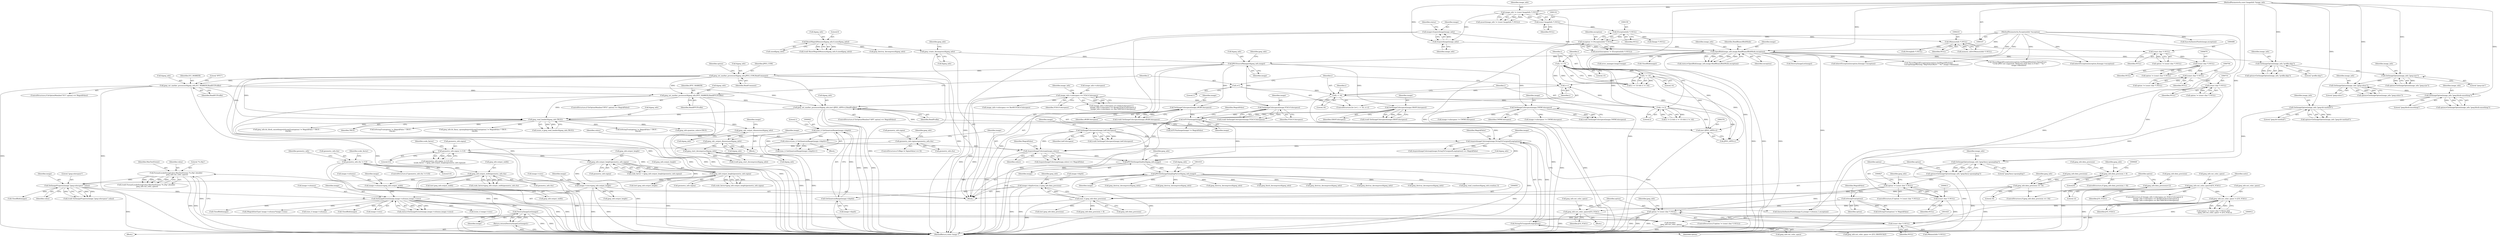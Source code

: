 digraph "0_ImageMagick_58cf5bf4fade82e3b510e8f3463a967278a3e410@pointer" {
"1001077" [label="(Call,DestroyImageList(image))"];
"1001054" [label="(Call,SetImageExtent(image,image->columns,image->rows))"];
"1001031" [label="(Call,SetImageProperty(image,\"jpeg:colorspace\",value))"];
"1001014" [label="(Call,JPEGSetImageSamplingFactor(&jpeg_info,image))"];
"1001010" [label="(Call,JPEGSetImageQuality(&jpeg_info,image))"];
"1000828" [label="(Call,jpeg_start_decompress(&jpeg_info))"];
"1000385" [label="(Call,jpeg_read_header(&jpeg_info,TRUE))"];
"1000372" [label="(Call,jpeg_set_marker_processor(&jpeg_info,(int) (JPEG_APP0+i),ReadProfile))"];
"1000329" [label="(Call,jpeg_set_marker_processor(&jpeg_info,ICC_MARKER,ReadICCProfile))"];
"1000313" [label="(Call,jpeg_set_marker_processor(&jpeg_info,JPEG_COM,ReadComment))"];
"1000309" [label="(Call,JPEGSourceManager(&jpeg_info,image))"];
"1000306" [label="(Call,jpeg_create_decompress(&jpeg_info))"];
"1000207" [label="(Call,ResetMagickMemory(&jpeg_info,0,sizeof(jpeg_info)))"];
"1000179" [label="(Call,OpenBlob(image_info,image,ReadBinaryBlobMode,exception))"];
"1000175" [label="(Call,AcquireImage(image_info))"];
"1000129" [label="(Call,image_info != (const ImageInfo *) NULL)"];
"1000108" [label="(MethodParameterIn,const ImageInfo *image_info)"];
"1000131" [label="(Call,(const ImageInfo *) NULL)"];
"1000173" [label="(Call,image=AcquireImage(image_info))"];
"1000156" [label="(Call,exception != (ExceptionInfo *) NULL)"];
"1000109" [label="(MethodParameterIn,ExceptionInfo *exception)"];
"1000158" [label="(Call,(ExceptionInfo *) NULL)"];
"1000340" [label="(Call,jpeg_set_marker_processor(&jpeg_info,IPTC_MARKER,ReadIPTCProfile))"];
"1000375" [label="(Call,(int) (JPEG_APP0+i))"];
"1000360" [label="(Call,i != 13)"];
"1000356" [label="(Call,i != 2)"];
"1000349" [label="(Call,i < 16)"];
"1000352" [label="(Call,i++)"];
"1000363" [label="(Call,i != 14)"];
"1000346" [label="(Call,i=1)"];
"1000600" [label="(Call,jpeg_calc_output_dimensions(&jpeg_info))"];
"1000528" [label="(Call,jpeg_calc_output_dimensions(&jpeg_info))"];
"1000894" [label="(Call,IsITUFaxImage(image))"];
"1000880" [label="(Call,SetImageColorspace(image,YCbCrColorspace))"];
"1000391" [label="(Call,image_info->colorspace == YCbCrColorspace)"];
"1000864" [label="(Call,SetImageColorspace(image,sRGBColorspace))"];
"1000872" [label="(Call,SetImageColorspace(image,GRAYColorspace))"];
"1000888" [label="(Call,SetImageColorspace(image,CMYKColorspace))"];
"1000950" [label="(Call,AcquireImageColormap(image,colors))"];
"1000916" [label="(Call,AcquireImageColormap(image,StringToUnsignedLong(option)))"];
"1000900" [label="(Call,SetImageColorspace(image,LabColorspace))"];
"1000918" [label="(Call,StringToUnsignedLong(option))"];
"1000909" [label="(Call,option != (const char *) NULL)"];
"1000810" [label="(Call,option != (const char *) NULL)"];
"1000804" [label="(Call,option=GetImageOption(image_info,\"jpeg:fancy-upsampling\"))"];
"1000806" [label="(Call,GetImageOption(image_info,\"jpeg:fancy-upsampling\"))"];
"1000724" [label="(Call,GetImageOption(image_info,\"jpeg:dct-method\"))"];
"1000697" [label="(Call,GetImageOption(image_info,\"jpeg:block-smoothing\"))"];
"1000672" [label="(Call,GetImageOption(image_info,\"jpeg:colors\"))"];
"1000490" [label="(Call,GetImageOption(image_info,\"jpeg:size\"))"];
"1000320" [label="(Call,GetImageOption(image_info,\"profile:skip\"))"];
"1000812" [label="(Call,(const char *) NULL)"];
"1000730" [label="(Call,(const char *) NULL)"];
"1000703" [label="(Call,(const char *) NULL)"];
"1000678" [label="(Call,(const char *) NULL)"];
"1000497" [label="(Call,(const char *) NULL)"];
"1000232" [label="(Call,(MemoryInfo *) NULL)"];
"1000821" [label="(Call,IsStringTrue(option))"];
"1000911" [label="(Call,(const char *) NULL)"];
"1000938" [label="(Call,colors=(size_t) GetQuantumRange(image->depth)+1)"];
"1000941" [label="(Call,(size_t) GetQuantumRange(image->depth))"];
"1000943" [label="(Call,GetQuantumRange(image->depth))"];
"1000845" [label="(Call,image->depth=(size_t) jpeg_info.data_precision)"];
"1000849" [label="(Call,(size_t) jpeg_info.data_precision)"];
"1000660" [label="(Call,jpeg_info.data_precision == 16)"];
"1000643" [label="(Call,jpeg_info.data_precision > 8)"];
"1000665" [label="(Call,jpeg_info.data_precision=12)"];
"1001020" [label="(Call,FormatLocaleString(value,MaxTextExtent,\"%.20g\",(double)\n    jpeg_info.out_color_space))"];
"1001024" [label="(Call,(double)\n    jpeg_info.out_color_space)"];
"1000903" [label="(Call,jpeg_info.out_color_space=JCS_YCbCr)"];
"1000500" [label="(Call,jpeg_info.out_color_space != JCS_YCbCr)"];
"1000407" [label="(Call,jpeg_info.out_color_space=JCS_YCbCr)"];
"1000831" [label="(Call,image->columns=jpeg_info.output_width)"];
"1000556" [label="(Call,jpeg_info.output_width/geometry_info.rho)"];
"1000549" [label="(Call,geometry_info.rho != 0.0)"];
"1000838" [label="(Call,image->rows=jpeg_info.output_height)"];
"1000572" [label="(Call,jpeg_info.output_height/geometry_info.sigma)"];
"1000565" [label="(Call,geometry_info.sigma != 0.0)"];
"1000521" [label="(Call,geometry_info.sigma=geometry_info.rho)"];
"1000581" [label="(Call,jpeg_info.output_height/geometry_info.sigma)"];
"1001076" [label="(Return,return(DestroyImageList(image));)"];
"1000943" [label="(Call,GetQuantumRange(image->depth))"];
"1000315" [label="(Identifier,jpeg_info)"];
"1000673" [label="(Identifier,image_info)"];
"1000835" [label="(Call,jpeg_info.output_width)"];
"1001853" [label="(MethodReturn,static Image *)"];
"1000556" [label="(Call,jpeg_info.output_width/geometry_info.rho)"];
"1000373" [label="(Call,&jpeg_info)"];
"1000395" [label="(Identifier,YCbCrColorspace)"];
"1000928" [label="(Identifier,jpeg_info)"];
"1000667" [label="(Identifier,jpeg_info)"];
"1000521" [label="(Call,geometry_info.sigma=geometry_info.rho)"];
"1000497" [label="(Call,(const char *) NULL)"];
"1001098" [label="(Call,jpeg_destroy_decompress(&jpeg_info))"];
"1000334" [label="(ControlStructure,if (IsOptionMember(\"IPTC\",option) == MagickFalse))"];
"1001067" [label="(Call,jpeg_destroy_decompress(&jpeg_info))"];
"1000386" [label="(Call,&jpeg_info)"];
"1000525" [label="(Call,geometry_info.rho)"];
"1000392" [label="(Call,image_info->colorspace)"];
"1000919" [label="(Identifier,option)"];
"1000949" [label="(Call,AcquireImageColormap(image,colors) == MagickFalse)"];
"1000842" [label="(Call,jpeg_info.output_height)"];
"1000811" [label="(Identifier,option)"];
"1000953" [label="(Identifier,MagickFalse)"];
"1000579" [label="(Call,scale_factor=jpeg_info.output_height/geometry_info.sigma)"];
"1000581" [label="(Call,jpeg_info.output_height/geometry_info.sigma)"];
"1000682" [label="(Call,jpeg_info.quantize_colors=TRUE)"];
"1000888" [label="(Call,SetImageColorspace(image,CMYKColorspace))"];
"1000211" [label="(Call,sizeof(jpeg_info))"];
"1000323" [label="(ControlStructure,if (IsOptionMember(\"ICC\",option) == MagickFalse))"];
"1000353" [label="(Identifier,i)"];
"1000699" [label="(Literal,\"jpeg:block-smoothing\")"];
"1000560" [label="(Call,geometry_info.rho)"];
"1000806" [label="(Call,GetImageOption(image_info,\"jpeg:fancy-upsampling\"))"];
"1000642" [label="(ControlStructure,if (jpeg_info.data_precision > 8))"];
"1000383" [label="(Call,(ssize_t) jpeg_read_header(&jpeg_info,TRUE))"];
"1001018" [label="(Call,(void) FormatLocaleString(value,MaxTextExtent,\"%.20g\",(double)\n    jpeg_info.out_color_space))"];
"1000358" [label="(Literal,2)"];
"1000337" [label="(Literal,\"IPTC\")"];
"1000566" [label="(Call,geometry_info.sigma)"];
"1000821" [label="(Call,IsStringTrue(option))"];
"1000129" [label="(Call,image_info != (const ImageInfo *) NULL)"];
"1000659" [label="(ControlStructure,if (jpeg_info.data_precision == 16))"];
"1000314" [label="(Call,&jpeg_info)"];
"1000706" [label="(Call,jpeg_info.do_block_smoothing=IsStringTrue(option) != MagickFalse ? TRUE :\n      FALSE)"];
"1000344" [label="(Identifier,ReadIPTCProfile)"];
"1000917" [label="(Identifier,image)"];
"1000872" [label="(Call,SetImageColorspace(image,GRAYColorspace))"];
"1000234" [label="(Identifier,NULL)"];
"1001848" [label="(Call,CloseBlob(image))"];
"1000904" [label="(Call,jpeg_info.out_color_space)"];
"1000515" [label="(ControlStructure,if ((flags & SigmaValue) == 0))"];
"1000411" [label="(Identifier,JCS_YCbCr)"];
"1000530" [label="(Identifier,jpeg_info)"];
"1000951" [label="(Identifier,image)"];
"1000665" [label="(Call,jpeg_info.data_precision=12)"];
"1000490" [label="(Call,GetImageOption(image_info,\"jpeg:size\"))"];
"1000728" [label="(Call,option != (const char *) NULL)"];
"1001059" [label="(Call,image->rows)"];
"1000528" [label="(Call,jpeg_calc_output_dimensions(&jpeg_info))"];
"1000340" [label="(Call,jpeg_set_marker_processor(&jpeg_info,IPTC_MARKER,ReadIPTCProfile))"];
"1000909" [label="(Call,option != (const char *) NULL)"];
"1000804" [label="(Call,option=GetImageOption(image_info,\"jpeg:fancy-upsampling\"))"];
"1000829" [label="(Call,&jpeg_info)"];
"1000311" [label="(Identifier,jpeg_info)"];
"1000913" [label="(Identifier,NULL)"];
"1001373" [label="(Call,jpeg_read_scanlines(&jpeg_info,scanline,1))"];
"1000882" [label="(Identifier,YCbCrColorspace)"];
"1000725" [label="(Identifier,image_info)"];
"1000839" [label="(Call,image->rows)"];
"1000643" [label="(Call,jpeg_info.data_precision > 8)"];
"1000840" [label="(Identifier,image)"];
"1000644" [label="(Call,jpeg_info.data_precision)"];
"1000492" [label="(Literal,\"jpeg:size\")"];
"1000133" [label="(Identifier,NULL)"];
"1000726" [label="(Literal,\"jpeg:dct-method\")"];
"1001000" [label="(Call,(int) jpeg_info.output_width)"];
"1001107" [label="(Call,(size_t) image->columns)"];
"1000205" [label="(Call,(void) ResetMagickMemory(&jpeg_info,0,sizeof(jpeg_info)))"];
"1000661" [label="(Call,jpeg_info.data_precision)"];
"1000730" [label="(Call,(const char *) NULL)"];
"1000910" [label="(Identifier,option)"];
"1000316" [label="(Identifier,JPEG_COM)"];
"1000351" [label="(Literal,16)"];
"1000499" [label="(Identifier,NULL)"];
"1000307" [label="(Call,&jpeg_info)"];
"1001070" [label="(Call,InheritException(exception,&image->exception))"];
"1000363" [label="(Call,i != 14)"];
"1000807" [label="(Identifier,image_info)"];
"1000831" [label="(Call,image->columns=jpeg_info.output_width)"];
"1001032" [label="(Identifier,image)"];
"1000375" [label="(Call,(int) (JPEG_APP0+i))"];
"1000191" [label="(Call,DestroyImageList(image))"];
"1001042" [label="(Call,jpeg_destroy_decompress(&jpeg_info))"];
"1001156" [label="(Call,jpeg_destroy_decompress(&jpeg_info))"];
"1001397" [label="(Call,QueueAuthenticPixels(image,0,y,image->columns,1,exception))"];
"1000529" [label="(Call,&jpeg_info)"];
"1000810" [label="(Call,option != (const char *) NULL)"];
"1000647" [label="(Literal,8)"];
"1000182" [label="(Identifier,ReadBinaryBlobMode)"];
"1000732" [label="(Identifier,NULL)"];
"1000832" [label="(Call,image->columns)"];
"1000491" [label="(Identifier,image_info)"];
"1000940" [label="(Call,(size_t) GetQuantumRange(image->depth)+1)"];
"1001015" [label="(Call,&jpeg_info)"];
"1000348" [label="(Literal,1)"];
"1001052" [label="(Call,status=SetImageExtent(image,image->columns,image->rows))"];
"1000900" [label="(Call,SetImageColorspace(image,LabColorspace))"];
"1000382" [label="(Identifier,i)"];
"1000341" [label="(Call,&jpeg_info)"];
"1001066" [label="(Block,)"];
"1000695" [label="(Call,option=GetImageOption(image_info,\"jpeg:block-smoothing\"))"];
"1000710" [label="(Call,IsStringTrue(option) != MagickFalse ? TRUE :\n      FALSE)"];
"1000130" [label="(Identifier,image_info)"];
"1000916" [label="(Call,AcquireImageColormap(image,StringToUnsignedLong(option)))"];
"1000820" [label="(Call,IsStringTrue(option) != MagickFalse)"];
"1001010" [label="(Call,JPEGSetImageQuality(&jpeg_info,image))"];
"1000898" [label="(Call,(void) SetImageColorspace(image,LabColorspace))"];
"1000907" [label="(Identifier,JCS_YCbCr)"];
"1000678" [label="(Call,(const char *) NULL)"];
"1000870" [label="(Call,(void) SetImageColorspace(image,GRAYColorspace))"];
"1000847" [label="(Identifier,image)"];
"1000846" [label="(Call,image->depth)"];
"1001029" [label="(Call,(void) SetImageProperty(image,\"jpeg:colorspace\",value))"];
"1000805" [label="(Identifier,option)"];
"1000893" [label="(Call,IsITUFaxImage(image) != MagickFalse)"];
"1000181" [label="(Identifier,image)"];
"1000864" [label="(Call,SetImageColorspace(image,sRGBColorspace))"];
"1000356" [label="(Call,i != 2)"];
"1001011" [label="(Call,&jpeg_info)"];
"1000319" [label="(Identifier,option)"];
"1001021" [label="(Identifier,value)"];
"1000343" [label="(Identifier,IPTC_MARKER)"];
"1000703" [label="(Call,(const char *) NULL)"];
"1000210" [label="(Literal,0)"];
"1000391" [label="(Call,image_info->colorspace == YCbCrColorspace)"];
"1000672" [label="(Call,GetImageOption(image_info,\"jpeg:colors\"))"];
"1001005" [label="(Call,(int) jpeg_info.output_height)"];
"1000671" [label="(Identifier,option)"];
"1000650" [label="(Call,ThrowMagickException(exception,GetMagickModule(),OptionError,\n      \"12-bit JPEG not supported. Reducing pixel data to 8 bits\",\"`%s'\",\n      image->filename))"];
"1000208" [label="(Call,&jpeg_info)"];
"1000109" [label="(MethodParameterIn,ExceptionInfo *exception)"];
"1000360" [label="(Call,i != 13)"];
"1000355" [label="(Call,(i != 2) && (i != 13) && (i != 14))"];
"1001023" [label="(Literal,\"%.20g\")"];
"1000313" [label="(Call,jpeg_set_marker_processor(&jpeg_info,JPEG_COM,ReadComment))"];
"1000936" [label="(Block,)"];
"1000289" [label="(Call,InheritException(exception,&image->exception))"];
"1001014" [label="(Call,JPEGSetImageSamplingFactor(&jpeg_info,image))"];
"1000669" [label="(Literal,12)"];
"1000505" [label="(Block,)"];
"1000310" [label="(Call,&jpeg_info)"];
"1000500" [label="(Call,jpeg_info.out_color_space != JCS_YCbCr)"];
"1000947" [label="(Literal,1)"];
"1000862" [label="(Call,(void) SetImageColorspace(image,sRGBColorspace))"];
"1000600" [label="(Call,jpeg_calc_output_dimensions(&jpeg_info))"];
"1000573" [label="(Call,jpeg_info.output_height)"];
"1000110" [label="(Block,)"];
"1000701" [label="(Call,option != (const char *) NULL)"];
"1000664" [label="(Literal,16)"];
"1000155" [label="(Call,assert(exception != (ExceptionInfo *) NULL))"];
"1000345" [label="(ControlStructure,for (i=1; i < 16; i++))"];
"1000346" [label="(Call,i=1)"];
"1000413" [label="(Identifier,units)"];
"1000808" [label="(Literal,\"jpeg:fancy-upsampling\")"];
"1000108" [label="(MethodParameterIn,const ImageInfo *image_info)"];
"1001026" [label="(Call,jpeg_info.out_color_space)"];
"1000357" [label="(Identifier,i)"];
"1000569" [label="(Literal,0.0)"];
"1000557" [label="(Call,jpeg_info.output_width)"];
"1001031" [label="(Call,SetImageProperty(image,\"jpeg:colorspace\",value))"];
"1000555" [label="(Identifier,scale_factor)"];
"1000572" [label="(Call,jpeg_info.output_height/geometry_info.sigma)"];
"1000207" [label="(Call,ResetMagickMemory(&jpeg_info,0,sizeof(jpeg_info)))"];
"1000908" [label="(ControlStructure,if (option != (const char *) NULL))"];
"1001076" [label="(Return,return(DestroyImageList(image));)"];
"1000407" [label="(Call,jpeg_info.out_color_space=JCS_YCbCr)"];
"1000660" [label="(Call,jpeg_info.data_precision == 16)"];
"1001034" [label="(Identifier,value)"];
"1000676" [label="(Call,option != (const char *) NULL)"];
"1000989" [label="(Call,(int) jpeg_info.data_precision)"];
"1000548" [label="(ControlStructure,if (geometry_info.rho != 0.0))"];
"1000501" [label="(Call,jpeg_info.out_color_space)"];
"1000321" [label="(Identifier,image_info)"];
"1000176" [label="(Identifier,image_info)"];
"1000815" [label="(Call,jpeg_info.do_fancy_upsampling=IsStringTrue(option) != MagickFalse ? TRUE :\n      FALSE)"];
"1000902" [label="(Identifier,LabColorspace)"];
"1000361" [label="(Identifier,i)"];
"1001020" [label="(Call,FormatLocaleString(value,MaxTextExtent,\"%.20g\",(double)\n    jpeg_info.out_color_space))"];
"1000366" [label="(ControlStructure,if (IsOptionMember(\"APP\",option) == MagickFalse))"];
"1000939" [label="(Identifier,colors)"];
"1000697" [label="(Call,GetImageOption(image_info,\"jpeg:block-smoothing\"))"];
"1001122" [label="(Call,(MemoryInfo *) NULL)"];
"1001022" [label="(Identifier,MaxTextExtent)"];
"1001673" [label="(Call,image->colorspace != CMYKColorspace)"];
"1000160" [label="(Identifier,NULL)"];
"1000889" [label="(Identifier,image)"];
"1001418" [label="(Call,jpeg_info.data_precision > 8)"];
"1000232" [label="(Call,(MemoryInfo *) NULL)"];
"1000880" [label="(Call,SetImageColorspace(image,YCbCrColorspace))"];
"1000606" [label="(Identifier,image)"];
"1000359" [label="(Call,(i != 13) && (i != 14))"];
"1000567" [label="(Identifier,geometry_info)"];
"1000585" [label="(Call,geometry_info.sigma)"];
"1001055" [label="(Identifier,image)"];
"1000662" [label="(Identifier,jpeg_info)"];
"1000886" [label="(Call,(void) SetImageColorspace(image,CMYKColorspace))"];
"1000553" [label="(Literal,0.0)"];
"1000372" [label="(Call,jpeg_set_marker_processor(&jpeg_info,(int) (JPEG_APP0+i),ReadProfile))"];
"1000809" [label="(ControlStructure,if (option != (const char *) NULL))"];
"1000533" [label="(Identifier,image)"];
"1001013" [label="(Identifier,image)"];
"1000322" [label="(Literal,\"profile:skip\")"];
"1001126" [label="(Call,jpeg_destroy_decompress(&jpeg_info))"];
"1000235" [label="(Call,error_manager.image=image)"];
"1000674" [label="(Literal,\"jpeg:colors\")"];
"1000849" [label="(Call,(size_t) jpeg_info.data_precision)"];
"1000564" [label="(Call,(geometry_info.sigma != 0.0) &&\n          (scale_factor > (jpeg_info.output_height/geometry_info.sigma)))"];
"1000495" [label="(Call,option != (const char *) NULL)"];
"1000230" [label="(Call,memory_info=(MemoryInfo *) NULL)"];
"1000347" [label="(Identifier,i)"];
"1000349" [label="(Call,i < 16)"];
"1000399" [label="(Identifier,image_info)"];
"1000269" [label="(Call,CloseBlob(image))"];
"1000817" [label="(Identifier,jpeg_info)"];
"1001836" [label="(Call,jpeg_finish_decompress(&jpeg_info))"];
"1000698" [label="(Identifier,image_info)"];
"1000814" [label="(Identifier,NULL)"];
"1000175" [label="(Call,AcquireImage(image_info))"];
"1000504" [label="(Identifier,JCS_YCbCr)"];
"1000179" [label="(Call,OpenBlob(image_info,image,ReadBinaryBlobMode,exception))"];
"1000950" [label="(Call,AcquireImageColormap(image,colors))"];
"1001492" [label="(Call,image->colorspace != CMYKColorspace)"];
"1001360" [label="(Call,(ssize_t) image->rows)"];
"1000178" [label="(Identifier,status)"];
"1000895" [label="(Identifier,image)"];
"1000851" [label="(Call,jpeg_info.data_precision)"];
"1000724" [label="(Call,GetImageOption(image_info,\"jpeg:dct-method\"))"];
"1000911" [label="(Call,(const char *) NULL)"];
"1000576" [label="(Call,geometry_info.sigma)"];
"1000722" [label="(Call,option=GetImageOption(image_info,\"jpeg:dct-method\"))"];
"1001024" [label="(Call,(double)\n    jpeg_info.out_color_space)"];
"1000897" [label="(Block,)"];
"1001839" [label="(Call,jpeg_destroy_decompress(&jpeg_info))"];
"1000333" [label="(Identifier,ReadICCProfile)"];
"1000570" [label="(Call,scale_factor > (jpeg_info.output_height/geometry_info.sigma))"];
"1000938" [label="(Call,colors=(size_t) GetQuantumRange(image->depth)+1)"];
"1000878" [label="(Call,(void) SetImageColorspace(image,YCbCrColorspace))"];
"1000873" [label="(Identifier,image)"];
"1000320" [label="(Call,GetImageOption(image_info,\"profile:skip\"))"];
"1000397" [label="(Call,image_info->colorspace == Rec601YCbCrColorspace)"];
"1000819" [label="(Call,IsStringTrue(option) != MagickFalse ? TRUE :\n      FALSE)"];
"1001056" [label="(Call,image->columns)"];
"1000915" [label="(Call,AcquireImageColormap(image,StringToUnsignedLong(option)) == MagickFalse)"];
"1000317" [label="(Identifier,ReadComment)"];
"1000377" [label="(Call,JPEG_APP0+i)"];
"1000177" [label="(Call,status=OpenBlob(image_info,image,ReadBinaryBlobMode,exception))"];
"1000131" [label="(Call,(const ImageInfo *) NULL)"];
"1000705" [label="(Identifier,NULL)"];
"1000248" [label="(Call,jpeg_destroy_decompress(&jpeg_info))"];
"1000329" [label="(Call,jpeg_set_marker_processor(&jpeg_info,ICC_MARKER,ReadICCProfile))"];
"1000385" [label="(Call,jpeg_read_header(&jpeg_info,TRUE))"];
"1000350" [label="(Identifier,i)"];
"1000157" [label="(Identifier,exception)"];
"1000488" [label="(Call,option=GetImageOption(image_info,\"jpeg:size\"))"];
"1000865" [label="(Identifier,image)"];
"1000571" [label="(Identifier,scale_factor)"];
"1000941" [label="(Call,(size_t) GetQuantumRange(image->depth))"];
"1000856" [label="(Identifier,jpeg_info)"];
"1000550" [label="(Call,geometry_info.rho)"];
"1000565" [label="(Call,geometry_info.sigma != 0.0)"];
"1000920" [label="(Identifier,MagickFalse)"];
"1000390" [label="(Call,(image_info->colorspace == YCbCrColorspace) ||\n      (image_info->colorspace == Rec601YCbCrColorspace) ||\n      (image_info->colorspace == Rec709YCbCrColorspace))"];
"1000845" [label="(Call,image->depth=(size_t) jpeg_info.data_precision)"];
"1000903" [label="(Call,jpeg_info.out_color_space=JCS_YCbCr)"];
"1000838" [label="(Call,image->rows=jpeg_info.output_height)"];
"1000680" [label="(Identifier,NULL)"];
"1000823" [label="(Identifier,MagickFalse)"];
"1000944" [label="(Call,image->depth)"];
"1000494" [label="(Call,(option != (const char *) NULL) &&\n      (jpeg_info.out_color_space != JCS_YCbCr))"];
"1000894" [label="(Call,IsITUFaxImage(image))"];
"1000352" [label="(Call,i++)"];
"1000881" [label="(Identifier,image)"];
"1001382" [label="(Call,ThrowMagickException(exception,GetMagickModule(),\n          CorruptImageWarning,\"SkipToSyncByte\",\"`%s'\",image->filename))"];
"1000826" [label="(Call,(void) jpeg_start_decompress(&jpeg_info))"];
"1000896" [label="(Identifier,MagickFalse)"];
"1000194" [label="(Call,(Image *) NULL)"];
"1000554" [label="(Call,scale_factor=jpeg_info.output_width/geometry_info.rho)"];
"1000901" [label="(Identifier,image)"];
"1000601" [label="(Call,&jpeg_info)"];
"1001033" [label="(Literal,\"jpeg:colorspace\")"];
"1001078" [label="(Identifier,image)"];
"1000128" [label="(Call,assert(image_info != (const ImageInfo *) NULL))"];
"1000306" [label="(Call,jpeg_create_decompress(&jpeg_info))"];
"1000670" [label="(Call,option=GetImageOption(image_info,\"jpeg:colors\"))"];
"1001047" [label="(Call,CloseBlob(image))"];
"1000812" [label="(Call,(const char *) NULL)"];
"1001017" [label="(Identifier,image)"];
"1000362" [label="(Literal,13)"];
"1000666" [label="(Call,jpeg_info.data_precision)"];
"1000330" [label="(Call,&jpeg_info)"];
"1000918" [label="(Call,StringToUnsignedLong(option))"];
"1001054" [label="(Call,SetImageExtent(image,image->columns,image->rows))"];
"1000389" [label="(ControlStructure,if ((image_info->colorspace == YCbCrColorspace) ||\n      (image_info->colorspace == Rec601YCbCrColorspace) ||\n      (image_info->colorspace == Rec709YCbCrColorspace)))"];
"1000408" [label="(Call,jpeg_info.out_color_space)"];
"1000549" [label="(Call,geometry_info.rho != 0.0)"];
"1000180" [label="(Identifier,image_info)"];
"1001792" [label="(Call,SyncAuthenticPixels(image,exception))"];
"1001161" [label="(Call,CloseBlob(image))"];
"1000173" [label="(Call,image=AcquireImage(image_info))"];
"1000890" [label="(Identifier,CMYKColorspace)"];
"1001201" [label="(Call,jpeg_info.out_color_space == JCS_GRAYSCALE)"];
"1001165" [label="(Call,(MagickSizeType) image->columns*image->rows)"];
"1000158" [label="(Call,(ExceptionInfo *) NULL)"];
"1000828" [label="(Call,jpeg_start_decompress(&jpeg_info))"];
"1000312" [label="(Identifier,image)"];
"1000866" [label="(Identifier,sRGBColorspace)"];
"1000822" [label="(Identifier,option)"];
"1000309" [label="(Call,JPEGSourceManager(&jpeg_info,image))"];
"1000380" [label="(Identifier,ReadProfile)"];
"1000318" [label="(Call,option=GetImageOption(image_info,\"profile:skip\"))"];
"1000256" [label="(Call,(StringInfo *) NULL)"];
"1000365" [label="(Literal,14)"];
"1000364" [label="(Identifier,i)"];
"1000174" [label="(Identifier,image)"];
"1000874" [label="(Identifier,GRAYColorspace)"];
"1000522" [label="(Call,geometry_info.sigma)"];
"1000388" [label="(Identifier,TRUE)"];
"1001077" [label="(Call,DestroyImageList(image))"];
"1000952" [label="(Identifier,colors)"];
"1001016" [label="(Identifier,jpeg_info)"];
"1000332" [label="(Identifier,ICC_MARKER)"];
"1000156" [label="(Call,exception != (ExceptionInfo *) NULL)"];
"1000183" [label="(Identifier,exception)"];
"1000582" [label="(Call,jpeg_info.output_height)"];
"1001077" -> "1001076"  [label="AST: "];
"1001077" -> "1001078"  [label="CFG: "];
"1001078" -> "1001077"  [label="AST: "];
"1001076" -> "1001077"  [label="CFG: "];
"1001077" -> "1001853"  [label="DDG: "];
"1001077" -> "1001853"  [label="DDG: "];
"1001077" -> "1001076"  [label="DDG: "];
"1001054" -> "1001077"  [label="DDG: "];
"1001054" -> "1001052"  [label="AST: "];
"1001054" -> "1001059"  [label="CFG: "];
"1001055" -> "1001054"  [label="AST: "];
"1001056" -> "1001054"  [label="AST: "];
"1001059" -> "1001054"  [label="AST: "];
"1001052" -> "1001054"  [label="CFG: "];
"1001054" -> "1001853"  [label="DDG: "];
"1001054" -> "1001853"  [label="DDG: "];
"1001054" -> "1001052"  [label="DDG: "];
"1001054" -> "1001052"  [label="DDG: "];
"1001054" -> "1001052"  [label="DDG: "];
"1001031" -> "1001054"  [label="DDG: "];
"1000831" -> "1001054"  [label="DDG: "];
"1000838" -> "1001054"  [label="DDG: "];
"1001054" -> "1001107"  [label="DDG: "];
"1001054" -> "1001161"  [label="DDG: "];
"1001054" -> "1001165"  [label="DDG: "];
"1001054" -> "1001360"  [label="DDG: "];
"1001054" -> "1001397"  [label="DDG: "];
"1001054" -> "1001848"  [label="DDG: "];
"1001031" -> "1001029"  [label="AST: "];
"1001031" -> "1001034"  [label="CFG: "];
"1001032" -> "1001031"  [label="AST: "];
"1001033" -> "1001031"  [label="AST: "];
"1001034" -> "1001031"  [label="AST: "];
"1001029" -> "1001031"  [label="CFG: "];
"1001031" -> "1001853"  [label="DDG: "];
"1001031" -> "1001029"  [label="DDG: "];
"1001031" -> "1001029"  [label="DDG: "];
"1001031" -> "1001029"  [label="DDG: "];
"1001014" -> "1001031"  [label="DDG: "];
"1001020" -> "1001031"  [label="DDG: "];
"1001031" -> "1001047"  [label="DDG: "];
"1001014" -> "1000110"  [label="AST: "];
"1001014" -> "1001017"  [label="CFG: "];
"1001015" -> "1001014"  [label="AST: "];
"1001017" -> "1001014"  [label="AST: "];
"1001019" -> "1001014"  [label="CFG: "];
"1001014" -> "1001853"  [label="DDG: "];
"1001010" -> "1001014"  [label="DDG: "];
"1001010" -> "1001014"  [label="DDG: "];
"1001014" -> "1001042"  [label="DDG: "];
"1001014" -> "1001067"  [label="DDG: "];
"1001014" -> "1001098"  [label="DDG: "];
"1001014" -> "1001126"  [label="DDG: "];
"1001014" -> "1001156"  [label="DDG: "];
"1001014" -> "1001373"  [label="DDG: "];
"1001014" -> "1001836"  [label="DDG: "];
"1001014" -> "1001839"  [label="DDG: "];
"1001010" -> "1000110"  [label="AST: "];
"1001010" -> "1001013"  [label="CFG: "];
"1001011" -> "1001010"  [label="AST: "];
"1001013" -> "1001010"  [label="AST: "];
"1001016" -> "1001010"  [label="CFG: "];
"1001010" -> "1001853"  [label="DDG: "];
"1000828" -> "1001010"  [label="DDG: "];
"1000894" -> "1001010"  [label="DDG: "];
"1000950" -> "1001010"  [label="DDG: "];
"1000916" -> "1001010"  [label="DDG: "];
"1000900" -> "1001010"  [label="DDG: "];
"1000828" -> "1000826"  [label="AST: "];
"1000828" -> "1000829"  [label="CFG: "];
"1000829" -> "1000828"  [label="AST: "];
"1000826" -> "1000828"  [label="CFG: "];
"1000828" -> "1000826"  [label="DDG: "];
"1000385" -> "1000828"  [label="DDG: "];
"1000600" -> "1000828"  [label="DDG: "];
"1000385" -> "1000383"  [label="AST: "];
"1000385" -> "1000388"  [label="CFG: "];
"1000386" -> "1000385"  [label="AST: "];
"1000388" -> "1000385"  [label="AST: "];
"1000383" -> "1000385"  [label="CFG: "];
"1000385" -> "1001853"  [label="DDG: "];
"1000385" -> "1000383"  [label="DDG: "];
"1000385" -> "1000383"  [label="DDG: "];
"1000372" -> "1000385"  [label="DDG: "];
"1000329" -> "1000385"  [label="DDG: "];
"1000313" -> "1000385"  [label="DDG: "];
"1000340" -> "1000385"  [label="DDG: "];
"1000385" -> "1000528"  [label="DDG: "];
"1000385" -> "1000682"  [label="DDG: "];
"1000385" -> "1000706"  [label="DDG: "];
"1000385" -> "1000710"  [label="DDG: "];
"1000385" -> "1000815"  [label="DDG: "];
"1000385" -> "1000819"  [label="DDG: "];
"1000372" -> "1000366"  [label="AST: "];
"1000372" -> "1000380"  [label="CFG: "];
"1000373" -> "1000372"  [label="AST: "];
"1000375" -> "1000372"  [label="AST: "];
"1000380" -> "1000372"  [label="AST: "];
"1000353" -> "1000372"  [label="CFG: "];
"1000372" -> "1001853"  [label="DDG: "];
"1000372" -> "1001853"  [label="DDG: "];
"1000372" -> "1001853"  [label="DDG: "];
"1000329" -> "1000372"  [label="DDG: "];
"1000313" -> "1000372"  [label="DDG: "];
"1000340" -> "1000372"  [label="DDG: "];
"1000375" -> "1000372"  [label="DDG: "];
"1000329" -> "1000323"  [label="AST: "];
"1000329" -> "1000333"  [label="CFG: "];
"1000330" -> "1000329"  [label="AST: "];
"1000332" -> "1000329"  [label="AST: "];
"1000333" -> "1000329"  [label="AST: "];
"1000337" -> "1000329"  [label="CFG: "];
"1000329" -> "1001853"  [label="DDG: "];
"1000329" -> "1001853"  [label="DDG: "];
"1000329" -> "1001853"  [label="DDG: "];
"1000313" -> "1000329"  [label="DDG: "];
"1000329" -> "1000340"  [label="DDG: "];
"1000313" -> "1000110"  [label="AST: "];
"1000313" -> "1000317"  [label="CFG: "];
"1000314" -> "1000313"  [label="AST: "];
"1000316" -> "1000313"  [label="AST: "];
"1000317" -> "1000313"  [label="AST: "];
"1000319" -> "1000313"  [label="CFG: "];
"1000313" -> "1001853"  [label="DDG: "];
"1000313" -> "1001853"  [label="DDG: "];
"1000313" -> "1001853"  [label="DDG: "];
"1000309" -> "1000313"  [label="DDG: "];
"1000313" -> "1000340"  [label="DDG: "];
"1000309" -> "1000110"  [label="AST: "];
"1000309" -> "1000312"  [label="CFG: "];
"1000310" -> "1000309"  [label="AST: "];
"1000312" -> "1000309"  [label="AST: "];
"1000315" -> "1000309"  [label="CFG: "];
"1000309" -> "1001853"  [label="DDG: "];
"1000306" -> "1000309"  [label="DDG: "];
"1000179" -> "1000309"  [label="DDG: "];
"1000309" -> "1000864"  [label="DDG: "];
"1000309" -> "1000872"  [label="DDG: "];
"1000309" -> "1000880"  [label="DDG: "];
"1000309" -> "1000888"  [label="DDG: "];
"1000306" -> "1000110"  [label="AST: "];
"1000306" -> "1000307"  [label="CFG: "];
"1000307" -> "1000306"  [label="AST: "];
"1000311" -> "1000306"  [label="CFG: "];
"1000306" -> "1001853"  [label="DDG: "];
"1000207" -> "1000306"  [label="DDG: "];
"1000207" -> "1000205"  [label="AST: "];
"1000207" -> "1000211"  [label="CFG: "];
"1000208" -> "1000207"  [label="AST: "];
"1000210" -> "1000207"  [label="AST: "];
"1000211" -> "1000207"  [label="AST: "];
"1000205" -> "1000207"  [label="CFG: "];
"1000207" -> "1000205"  [label="DDG: "];
"1000207" -> "1000205"  [label="DDG: "];
"1000207" -> "1000248"  [label="DDG: "];
"1000179" -> "1000177"  [label="AST: "];
"1000179" -> "1000183"  [label="CFG: "];
"1000180" -> "1000179"  [label="AST: "];
"1000181" -> "1000179"  [label="AST: "];
"1000182" -> "1000179"  [label="AST: "];
"1000183" -> "1000179"  [label="AST: "];
"1000177" -> "1000179"  [label="CFG: "];
"1000179" -> "1001853"  [label="DDG: "];
"1000179" -> "1001853"  [label="DDG: "];
"1000179" -> "1001853"  [label="DDG: "];
"1000179" -> "1000177"  [label="DDG: "];
"1000179" -> "1000177"  [label="DDG: "];
"1000179" -> "1000177"  [label="DDG: "];
"1000179" -> "1000177"  [label="DDG: "];
"1000175" -> "1000179"  [label="DDG: "];
"1000108" -> "1000179"  [label="DDG: "];
"1000173" -> "1000179"  [label="DDG: "];
"1000156" -> "1000179"  [label="DDG: "];
"1000109" -> "1000179"  [label="DDG: "];
"1000179" -> "1000191"  [label="DDG: "];
"1000179" -> "1000235"  [label="DDG: "];
"1000179" -> "1000269"  [label="DDG: "];
"1000179" -> "1000289"  [label="DDG: "];
"1000179" -> "1000320"  [label="DDG: "];
"1000179" -> "1000650"  [label="DDG: "];
"1000179" -> "1001070"  [label="DDG: "];
"1000179" -> "1001382"  [label="DDG: "];
"1000179" -> "1001397"  [label="DDG: "];
"1000175" -> "1000173"  [label="AST: "];
"1000175" -> "1000176"  [label="CFG: "];
"1000176" -> "1000175"  [label="AST: "];
"1000173" -> "1000175"  [label="CFG: "];
"1000175" -> "1000173"  [label="DDG: "];
"1000129" -> "1000175"  [label="DDG: "];
"1000108" -> "1000175"  [label="DDG: "];
"1000129" -> "1000128"  [label="AST: "];
"1000129" -> "1000131"  [label="CFG: "];
"1000130" -> "1000129"  [label="AST: "];
"1000131" -> "1000129"  [label="AST: "];
"1000128" -> "1000129"  [label="CFG: "];
"1000129" -> "1001853"  [label="DDG: "];
"1000129" -> "1000128"  [label="DDG: "];
"1000129" -> "1000128"  [label="DDG: "];
"1000108" -> "1000129"  [label="DDG: "];
"1000131" -> "1000129"  [label="DDG: "];
"1000108" -> "1000107"  [label="AST: "];
"1000108" -> "1001853"  [label="DDG: "];
"1000108" -> "1000320"  [label="DDG: "];
"1000108" -> "1000490"  [label="DDG: "];
"1000108" -> "1000672"  [label="DDG: "];
"1000108" -> "1000697"  [label="DDG: "];
"1000108" -> "1000724"  [label="DDG: "];
"1000108" -> "1000806"  [label="DDG: "];
"1000131" -> "1000133"  [label="CFG: "];
"1000132" -> "1000131"  [label="AST: "];
"1000133" -> "1000131"  [label="AST: "];
"1000131" -> "1000158"  [label="DDG: "];
"1000173" -> "1000110"  [label="AST: "];
"1000174" -> "1000173"  [label="AST: "];
"1000178" -> "1000173"  [label="CFG: "];
"1000173" -> "1001853"  [label="DDG: "];
"1000156" -> "1000155"  [label="AST: "];
"1000156" -> "1000158"  [label="CFG: "];
"1000157" -> "1000156"  [label="AST: "];
"1000158" -> "1000156"  [label="AST: "];
"1000155" -> "1000156"  [label="CFG: "];
"1000156" -> "1001853"  [label="DDG: "];
"1000156" -> "1000155"  [label="DDG: "];
"1000156" -> "1000155"  [label="DDG: "];
"1000109" -> "1000156"  [label="DDG: "];
"1000158" -> "1000156"  [label="DDG: "];
"1000109" -> "1000107"  [label="AST: "];
"1000109" -> "1001853"  [label="DDG: "];
"1000109" -> "1000289"  [label="DDG: "];
"1000109" -> "1000650"  [label="DDG: "];
"1000109" -> "1001070"  [label="DDG: "];
"1000109" -> "1001382"  [label="DDG: "];
"1000109" -> "1001397"  [label="DDG: "];
"1000109" -> "1001792"  [label="DDG: "];
"1000158" -> "1000160"  [label="CFG: "];
"1000159" -> "1000158"  [label="AST: "];
"1000160" -> "1000158"  [label="AST: "];
"1000158" -> "1000194"  [label="DDG: "];
"1000158" -> "1000232"  [label="DDG: "];
"1000340" -> "1000334"  [label="AST: "];
"1000340" -> "1000344"  [label="CFG: "];
"1000341" -> "1000340"  [label="AST: "];
"1000343" -> "1000340"  [label="AST: "];
"1000344" -> "1000340"  [label="AST: "];
"1000347" -> "1000340"  [label="CFG: "];
"1000340" -> "1001853"  [label="DDG: "];
"1000340" -> "1001853"  [label="DDG: "];
"1000340" -> "1001853"  [label="DDG: "];
"1000375" -> "1000377"  [label="CFG: "];
"1000376" -> "1000375"  [label="AST: "];
"1000377" -> "1000375"  [label="AST: "];
"1000380" -> "1000375"  [label="CFG: "];
"1000375" -> "1001853"  [label="DDG: "];
"1000360" -> "1000375"  [label="DDG: "];
"1000363" -> "1000375"  [label="DDG: "];
"1000356" -> "1000375"  [label="DDG: "];
"1000360" -> "1000359"  [label="AST: "];
"1000360" -> "1000362"  [label="CFG: "];
"1000361" -> "1000360"  [label="AST: "];
"1000362" -> "1000360"  [label="AST: "];
"1000364" -> "1000360"  [label="CFG: "];
"1000359" -> "1000360"  [label="CFG: "];
"1000360" -> "1000352"  [label="DDG: "];
"1000360" -> "1000359"  [label="DDG: "];
"1000360" -> "1000359"  [label="DDG: "];
"1000356" -> "1000360"  [label="DDG: "];
"1000360" -> "1000363"  [label="DDG: "];
"1000360" -> "1000377"  [label="DDG: "];
"1000356" -> "1000355"  [label="AST: "];
"1000356" -> "1000358"  [label="CFG: "];
"1000357" -> "1000356"  [label="AST: "];
"1000358" -> "1000356"  [label="AST: "];
"1000361" -> "1000356"  [label="CFG: "];
"1000355" -> "1000356"  [label="CFG: "];
"1000356" -> "1000352"  [label="DDG: "];
"1000356" -> "1000355"  [label="DDG: "];
"1000356" -> "1000355"  [label="DDG: "];
"1000349" -> "1000356"  [label="DDG: "];
"1000356" -> "1000377"  [label="DDG: "];
"1000349" -> "1000345"  [label="AST: "];
"1000349" -> "1000351"  [label="CFG: "];
"1000350" -> "1000349"  [label="AST: "];
"1000351" -> "1000349"  [label="AST: "];
"1000357" -> "1000349"  [label="CFG: "];
"1000382" -> "1000349"  [label="CFG: "];
"1000349" -> "1001853"  [label="DDG: "];
"1000352" -> "1000349"  [label="DDG: "];
"1000346" -> "1000349"  [label="DDG: "];
"1000352" -> "1000345"  [label="AST: "];
"1000352" -> "1000353"  [label="CFG: "];
"1000353" -> "1000352"  [label="AST: "];
"1000350" -> "1000352"  [label="CFG: "];
"1000363" -> "1000352"  [label="DDG: "];
"1000363" -> "1000359"  [label="AST: "];
"1000363" -> "1000365"  [label="CFG: "];
"1000364" -> "1000363"  [label="AST: "];
"1000365" -> "1000363"  [label="AST: "];
"1000359" -> "1000363"  [label="CFG: "];
"1000363" -> "1000359"  [label="DDG: "];
"1000363" -> "1000359"  [label="DDG: "];
"1000363" -> "1000377"  [label="DDG: "];
"1000346" -> "1000345"  [label="AST: "];
"1000346" -> "1000348"  [label="CFG: "];
"1000347" -> "1000346"  [label="AST: "];
"1000348" -> "1000346"  [label="AST: "];
"1000350" -> "1000346"  [label="CFG: "];
"1000600" -> "1000505"  [label="AST: "];
"1000600" -> "1000601"  [label="CFG: "];
"1000601" -> "1000600"  [label="AST: "];
"1000606" -> "1000600"  [label="CFG: "];
"1000600" -> "1001853"  [label="DDG: "];
"1000528" -> "1000600"  [label="DDG: "];
"1000528" -> "1000505"  [label="AST: "];
"1000528" -> "1000529"  [label="CFG: "];
"1000529" -> "1000528"  [label="AST: "];
"1000533" -> "1000528"  [label="CFG: "];
"1000894" -> "1000893"  [label="AST: "];
"1000894" -> "1000895"  [label="CFG: "];
"1000895" -> "1000894"  [label="AST: "];
"1000896" -> "1000894"  [label="CFG: "];
"1000894" -> "1000893"  [label="DDG: "];
"1000880" -> "1000894"  [label="DDG: "];
"1000864" -> "1000894"  [label="DDG: "];
"1000872" -> "1000894"  [label="DDG: "];
"1000888" -> "1000894"  [label="DDG: "];
"1000894" -> "1000900"  [label="DDG: "];
"1000894" -> "1000916"  [label="DDG: "];
"1000894" -> "1000950"  [label="DDG: "];
"1000880" -> "1000878"  [label="AST: "];
"1000880" -> "1000882"  [label="CFG: "];
"1000881" -> "1000880"  [label="AST: "];
"1000882" -> "1000880"  [label="AST: "];
"1000878" -> "1000880"  [label="CFG: "];
"1000880" -> "1001853"  [label="DDG: "];
"1000880" -> "1000878"  [label="DDG: "];
"1000880" -> "1000878"  [label="DDG: "];
"1000391" -> "1000880"  [label="DDG: "];
"1000391" -> "1000390"  [label="AST: "];
"1000391" -> "1000395"  [label="CFG: "];
"1000392" -> "1000391"  [label="AST: "];
"1000395" -> "1000391"  [label="AST: "];
"1000399" -> "1000391"  [label="CFG: "];
"1000390" -> "1000391"  [label="CFG: "];
"1000391" -> "1001853"  [label="DDG: "];
"1000391" -> "1001853"  [label="DDG: "];
"1000391" -> "1000390"  [label="DDG: "];
"1000391" -> "1000390"  [label="DDG: "];
"1000391" -> "1000397"  [label="DDG: "];
"1000864" -> "1000862"  [label="AST: "];
"1000864" -> "1000866"  [label="CFG: "];
"1000865" -> "1000864"  [label="AST: "];
"1000866" -> "1000864"  [label="AST: "];
"1000862" -> "1000864"  [label="CFG: "];
"1000864" -> "1001853"  [label="DDG: "];
"1000864" -> "1000862"  [label="DDG: "];
"1000864" -> "1000862"  [label="DDG: "];
"1000872" -> "1000870"  [label="AST: "];
"1000872" -> "1000874"  [label="CFG: "];
"1000873" -> "1000872"  [label="AST: "];
"1000874" -> "1000872"  [label="AST: "];
"1000870" -> "1000872"  [label="CFG: "];
"1000872" -> "1001853"  [label="DDG: "];
"1000872" -> "1000870"  [label="DDG: "];
"1000872" -> "1000870"  [label="DDG: "];
"1000888" -> "1000886"  [label="AST: "];
"1000888" -> "1000890"  [label="CFG: "];
"1000889" -> "1000888"  [label="AST: "];
"1000890" -> "1000888"  [label="AST: "];
"1000886" -> "1000888"  [label="CFG: "];
"1000888" -> "1001853"  [label="DDG: "];
"1000888" -> "1000886"  [label="DDG: "];
"1000888" -> "1000886"  [label="DDG: "];
"1000888" -> "1001492"  [label="DDG: "];
"1000888" -> "1001673"  [label="DDG: "];
"1000950" -> "1000949"  [label="AST: "];
"1000950" -> "1000952"  [label="CFG: "];
"1000951" -> "1000950"  [label="AST: "];
"1000952" -> "1000950"  [label="AST: "];
"1000953" -> "1000950"  [label="CFG: "];
"1000950" -> "1001853"  [label="DDG: "];
"1000950" -> "1000949"  [label="DDG: "];
"1000950" -> "1000949"  [label="DDG: "];
"1000916" -> "1000950"  [label="DDG: "];
"1000900" -> "1000950"  [label="DDG: "];
"1000938" -> "1000950"  [label="DDG: "];
"1000916" -> "1000915"  [label="AST: "];
"1000916" -> "1000918"  [label="CFG: "];
"1000917" -> "1000916"  [label="AST: "];
"1000918" -> "1000916"  [label="AST: "];
"1000920" -> "1000916"  [label="CFG: "];
"1000916" -> "1001853"  [label="DDG: "];
"1000916" -> "1000915"  [label="DDG: "];
"1000916" -> "1000915"  [label="DDG: "];
"1000900" -> "1000916"  [label="DDG: "];
"1000918" -> "1000916"  [label="DDG: "];
"1000900" -> "1000898"  [label="AST: "];
"1000900" -> "1000902"  [label="CFG: "];
"1000901" -> "1000900"  [label="AST: "];
"1000902" -> "1000900"  [label="AST: "];
"1000898" -> "1000900"  [label="CFG: "];
"1000900" -> "1001853"  [label="DDG: "];
"1000900" -> "1000898"  [label="DDG: "];
"1000900" -> "1000898"  [label="DDG: "];
"1000918" -> "1000919"  [label="CFG: "];
"1000919" -> "1000918"  [label="AST: "];
"1000918" -> "1001853"  [label="DDG: "];
"1000909" -> "1000918"  [label="DDG: "];
"1000909" -> "1000908"  [label="AST: "];
"1000909" -> "1000911"  [label="CFG: "];
"1000910" -> "1000909"  [label="AST: "];
"1000911" -> "1000909"  [label="AST: "];
"1000917" -> "1000909"  [label="CFG: "];
"1000928" -> "1000909"  [label="CFG: "];
"1000909" -> "1001853"  [label="DDG: "];
"1000909" -> "1001853"  [label="DDG: "];
"1000909" -> "1001853"  [label="DDG: "];
"1000810" -> "1000909"  [label="DDG: "];
"1000821" -> "1000909"  [label="DDG: "];
"1000911" -> "1000909"  [label="DDG: "];
"1000810" -> "1000809"  [label="AST: "];
"1000810" -> "1000812"  [label="CFG: "];
"1000811" -> "1000810"  [label="AST: "];
"1000812" -> "1000810"  [label="AST: "];
"1000817" -> "1000810"  [label="CFG: "];
"1000827" -> "1000810"  [label="CFG: "];
"1000804" -> "1000810"  [label="DDG: "];
"1000812" -> "1000810"  [label="DDG: "];
"1000810" -> "1000821"  [label="DDG: "];
"1000804" -> "1000110"  [label="AST: "];
"1000804" -> "1000806"  [label="CFG: "];
"1000805" -> "1000804"  [label="AST: "];
"1000806" -> "1000804"  [label="AST: "];
"1000811" -> "1000804"  [label="CFG: "];
"1000804" -> "1001853"  [label="DDG: "];
"1000806" -> "1000804"  [label="DDG: "];
"1000806" -> "1000804"  [label="DDG: "];
"1000806" -> "1000808"  [label="CFG: "];
"1000807" -> "1000806"  [label="AST: "];
"1000808" -> "1000806"  [label="AST: "];
"1000806" -> "1001853"  [label="DDG: "];
"1000724" -> "1000806"  [label="DDG: "];
"1000724" -> "1000722"  [label="AST: "];
"1000724" -> "1000726"  [label="CFG: "];
"1000725" -> "1000724"  [label="AST: "];
"1000726" -> "1000724"  [label="AST: "];
"1000722" -> "1000724"  [label="CFG: "];
"1000724" -> "1000722"  [label="DDG: "];
"1000724" -> "1000722"  [label="DDG: "];
"1000697" -> "1000724"  [label="DDG: "];
"1000697" -> "1000695"  [label="AST: "];
"1000697" -> "1000699"  [label="CFG: "];
"1000698" -> "1000697"  [label="AST: "];
"1000699" -> "1000697"  [label="AST: "];
"1000695" -> "1000697"  [label="CFG: "];
"1000697" -> "1000695"  [label="DDG: "];
"1000697" -> "1000695"  [label="DDG: "];
"1000672" -> "1000697"  [label="DDG: "];
"1000672" -> "1000670"  [label="AST: "];
"1000672" -> "1000674"  [label="CFG: "];
"1000673" -> "1000672"  [label="AST: "];
"1000674" -> "1000672"  [label="AST: "];
"1000670" -> "1000672"  [label="CFG: "];
"1000672" -> "1000670"  [label="DDG: "];
"1000672" -> "1000670"  [label="DDG: "];
"1000490" -> "1000672"  [label="DDG: "];
"1000490" -> "1000488"  [label="AST: "];
"1000490" -> "1000492"  [label="CFG: "];
"1000491" -> "1000490"  [label="AST: "];
"1000492" -> "1000490"  [label="AST: "];
"1000488" -> "1000490"  [label="CFG: "];
"1000490" -> "1000488"  [label="DDG: "];
"1000490" -> "1000488"  [label="DDG: "];
"1000320" -> "1000490"  [label="DDG: "];
"1000320" -> "1000318"  [label="AST: "];
"1000320" -> "1000322"  [label="CFG: "];
"1000321" -> "1000320"  [label="AST: "];
"1000322" -> "1000320"  [label="AST: "];
"1000318" -> "1000320"  [label="CFG: "];
"1000320" -> "1000318"  [label="DDG: "];
"1000320" -> "1000318"  [label="DDG: "];
"1000812" -> "1000814"  [label="CFG: "];
"1000813" -> "1000812"  [label="AST: "];
"1000814" -> "1000812"  [label="AST: "];
"1000730" -> "1000812"  [label="DDG: "];
"1000812" -> "1000911"  [label="DDG: "];
"1000730" -> "1000728"  [label="AST: "];
"1000730" -> "1000732"  [label="CFG: "];
"1000731" -> "1000730"  [label="AST: "];
"1000732" -> "1000730"  [label="AST: "];
"1000728" -> "1000730"  [label="CFG: "];
"1000730" -> "1000728"  [label="DDG: "];
"1000703" -> "1000730"  [label="DDG: "];
"1000703" -> "1000701"  [label="AST: "];
"1000703" -> "1000705"  [label="CFG: "];
"1000704" -> "1000703"  [label="AST: "];
"1000705" -> "1000703"  [label="AST: "];
"1000701" -> "1000703"  [label="CFG: "];
"1000703" -> "1000701"  [label="DDG: "];
"1000678" -> "1000703"  [label="DDG: "];
"1000678" -> "1000676"  [label="AST: "];
"1000678" -> "1000680"  [label="CFG: "];
"1000679" -> "1000678"  [label="AST: "];
"1000680" -> "1000678"  [label="AST: "];
"1000676" -> "1000678"  [label="CFG: "];
"1000678" -> "1000676"  [label="DDG: "];
"1000497" -> "1000678"  [label="DDG: "];
"1000497" -> "1000495"  [label="AST: "];
"1000497" -> "1000499"  [label="CFG: "];
"1000498" -> "1000497"  [label="AST: "];
"1000499" -> "1000497"  [label="AST: "];
"1000495" -> "1000497"  [label="CFG: "];
"1000497" -> "1000495"  [label="DDG: "];
"1000232" -> "1000497"  [label="DDG: "];
"1000232" -> "1000230"  [label="AST: "];
"1000232" -> "1000234"  [label="CFG: "];
"1000233" -> "1000232"  [label="AST: "];
"1000234" -> "1000232"  [label="AST: "];
"1000230" -> "1000232"  [label="CFG: "];
"1000232" -> "1000230"  [label="DDG: "];
"1000232" -> "1000256"  [label="DDG: "];
"1000821" -> "1000820"  [label="AST: "];
"1000821" -> "1000822"  [label="CFG: "];
"1000822" -> "1000821"  [label="AST: "];
"1000823" -> "1000821"  [label="CFG: "];
"1000821" -> "1000820"  [label="DDG: "];
"1000911" -> "1000913"  [label="CFG: "];
"1000912" -> "1000911"  [label="AST: "];
"1000913" -> "1000911"  [label="AST: "];
"1000911" -> "1001853"  [label="DDG: "];
"1000911" -> "1001122"  [label="DDG: "];
"1000938" -> "1000936"  [label="AST: "];
"1000938" -> "1000940"  [label="CFG: "];
"1000939" -> "1000938"  [label="AST: "];
"1000940" -> "1000938"  [label="AST: "];
"1000951" -> "1000938"  [label="CFG: "];
"1000938" -> "1001853"  [label="DDG: "];
"1000941" -> "1000938"  [label="DDG: "];
"1000941" -> "1000940"  [label="AST: "];
"1000941" -> "1000943"  [label="CFG: "];
"1000942" -> "1000941"  [label="AST: "];
"1000943" -> "1000941"  [label="AST: "];
"1000947" -> "1000941"  [label="CFG: "];
"1000941" -> "1001853"  [label="DDG: "];
"1000941" -> "1000940"  [label="DDG: "];
"1000943" -> "1000941"  [label="DDG: "];
"1000943" -> "1000944"  [label="CFG: "];
"1000944" -> "1000943"  [label="AST: "];
"1000943" -> "1001853"  [label="DDG: "];
"1000845" -> "1000943"  [label="DDG: "];
"1000845" -> "1000110"  [label="AST: "];
"1000845" -> "1000849"  [label="CFG: "];
"1000846" -> "1000845"  [label="AST: "];
"1000849" -> "1000845"  [label="AST: "];
"1000856" -> "1000845"  [label="CFG: "];
"1000845" -> "1001853"  [label="DDG: "];
"1000845" -> "1001853"  [label="DDG: "];
"1000849" -> "1000845"  [label="DDG: "];
"1000849" -> "1000851"  [label="CFG: "];
"1000850" -> "1000849"  [label="AST: "];
"1000851" -> "1000849"  [label="AST: "];
"1000849" -> "1001853"  [label="DDG: "];
"1000660" -> "1000849"  [label="DDG: "];
"1000665" -> "1000849"  [label="DDG: "];
"1000849" -> "1000989"  [label="DDG: "];
"1000849" -> "1001418"  [label="DDG: "];
"1000660" -> "1000659"  [label="AST: "];
"1000660" -> "1000664"  [label="CFG: "];
"1000661" -> "1000660"  [label="AST: "];
"1000664" -> "1000660"  [label="AST: "];
"1000667" -> "1000660"  [label="CFG: "];
"1000671" -> "1000660"  [label="CFG: "];
"1000660" -> "1001853"  [label="DDG: "];
"1000643" -> "1000660"  [label="DDG: "];
"1000643" -> "1000642"  [label="AST: "];
"1000643" -> "1000647"  [label="CFG: "];
"1000644" -> "1000643"  [label="AST: "];
"1000647" -> "1000643"  [label="AST: "];
"1000649" -> "1000643"  [label="CFG: "];
"1000662" -> "1000643"  [label="CFG: "];
"1000643" -> "1001853"  [label="DDG: "];
"1000665" -> "1000659"  [label="AST: "];
"1000665" -> "1000669"  [label="CFG: "];
"1000666" -> "1000665"  [label="AST: "];
"1000669" -> "1000665"  [label="AST: "];
"1000671" -> "1000665"  [label="CFG: "];
"1001020" -> "1001018"  [label="AST: "];
"1001020" -> "1001024"  [label="CFG: "];
"1001021" -> "1001020"  [label="AST: "];
"1001022" -> "1001020"  [label="AST: "];
"1001023" -> "1001020"  [label="AST: "];
"1001024" -> "1001020"  [label="AST: "];
"1001018" -> "1001020"  [label="CFG: "];
"1001020" -> "1001853"  [label="DDG: "];
"1001020" -> "1001853"  [label="DDG: "];
"1001020" -> "1001018"  [label="DDG: "];
"1001020" -> "1001018"  [label="DDG: "];
"1001020" -> "1001018"  [label="DDG: "];
"1001020" -> "1001018"  [label="DDG: "];
"1001024" -> "1001020"  [label="DDG: "];
"1001024" -> "1001026"  [label="CFG: "];
"1001025" -> "1001024"  [label="AST: "];
"1001026" -> "1001024"  [label="AST: "];
"1001024" -> "1001853"  [label="DDG: "];
"1000903" -> "1001024"  [label="DDG: "];
"1000407" -> "1001024"  [label="DDG: "];
"1000500" -> "1001024"  [label="DDG: "];
"1001024" -> "1001201"  [label="DDG: "];
"1000903" -> "1000897"  [label="AST: "];
"1000903" -> "1000907"  [label="CFG: "];
"1000904" -> "1000903"  [label="AST: "];
"1000907" -> "1000903"  [label="AST: "];
"1000910" -> "1000903"  [label="CFG: "];
"1000903" -> "1001853"  [label="DDG: "];
"1000500" -> "1000903"  [label="DDG: "];
"1000500" -> "1000494"  [label="AST: "];
"1000500" -> "1000504"  [label="CFG: "];
"1000501" -> "1000500"  [label="AST: "];
"1000504" -> "1000500"  [label="AST: "];
"1000494" -> "1000500"  [label="CFG: "];
"1000500" -> "1001853"  [label="DDG: "];
"1000500" -> "1000494"  [label="DDG: "];
"1000500" -> "1000494"  [label="DDG: "];
"1000407" -> "1000500"  [label="DDG: "];
"1000407" -> "1000389"  [label="AST: "];
"1000407" -> "1000411"  [label="CFG: "];
"1000408" -> "1000407"  [label="AST: "];
"1000411" -> "1000407"  [label="AST: "];
"1000413" -> "1000407"  [label="CFG: "];
"1000407" -> "1001853"  [label="DDG: "];
"1000831" -> "1000110"  [label="AST: "];
"1000831" -> "1000835"  [label="CFG: "];
"1000832" -> "1000831"  [label="AST: "];
"1000835" -> "1000831"  [label="AST: "];
"1000840" -> "1000831"  [label="CFG: "];
"1000831" -> "1001853"  [label="DDG: "];
"1000831" -> "1001853"  [label="DDG: "];
"1000556" -> "1000831"  [label="DDG: "];
"1000556" -> "1000554"  [label="AST: "];
"1000556" -> "1000560"  [label="CFG: "];
"1000557" -> "1000556"  [label="AST: "];
"1000560" -> "1000556"  [label="AST: "];
"1000554" -> "1000556"  [label="CFG: "];
"1000556" -> "1001853"  [label="DDG: "];
"1000556" -> "1000554"  [label="DDG: "];
"1000556" -> "1000554"  [label="DDG: "];
"1000549" -> "1000556"  [label="DDG: "];
"1000556" -> "1001000"  [label="DDG: "];
"1000549" -> "1000548"  [label="AST: "];
"1000549" -> "1000553"  [label="CFG: "];
"1000550" -> "1000549"  [label="AST: "];
"1000553" -> "1000549"  [label="AST: "];
"1000555" -> "1000549"  [label="CFG: "];
"1000567" -> "1000549"  [label="CFG: "];
"1000549" -> "1001853"  [label="DDG: "];
"1000549" -> "1001853"  [label="DDG: "];
"1000838" -> "1000110"  [label="AST: "];
"1000838" -> "1000842"  [label="CFG: "];
"1000839" -> "1000838"  [label="AST: "];
"1000842" -> "1000838"  [label="AST: "];
"1000847" -> "1000838"  [label="CFG: "];
"1000838" -> "1001853"  [label="DDG: "];
"1000838" -> "1001853"  [label="DDG: "];
"1000572" -> "1000838"  [label="DDG: "];
"1000581" -> "1000838"  [label="DDG: "];
"1000572" -> "1000570"  [label="AST: "];
"1000572" -> "1000576"  [label="CFG: "];
"1000573" -> "1000572"  [label="AST: "];
"1000576" -> "1000572"  [label="AST: "];
"1000570" -> "1000572"  [label="CFG: "];
"1000572" -> "1001853"  [label="DDG: "];
"1000572" -> "1000570"  [label="DDG: "];
"1000572" -> "1000570"  [label="DDG: "];
"1000565" -> "1000572"  [label="DDG: "];
"1000572" -> "1000581"  [label="DDG: "];
"1000572" -> "1000581"  [label="DDG: "];
"1000572" -> "1001005"  [label="DDG: "];
"1000565" -> "1000564"  [label="AST: "];
"1000565" -> "1000569"  [label="CFG: "];
"1000566" -> "1000565"  [label="AST: "];
"1000569" -> "1000565"  [label="AST: "];
"1000571" -> "1000565"  [label="CFG: "];
"1000564" -> "1000565"  [label="CFG: "];
"1000565" -> "1001853"  [label="DDG: "];
"1000565" -> "1000564"  [label="DDG: "];
"1000565" -> "1000564"  [label="DDG: "];
"1000521" -> "1000565"  [label="DDG: "];
"1000565" -> "1000581"  [label="DDG: "];
"1000521" -> "1000515"  [label="AST: "];
"1000521" -> "1000525"  [label="CFG: "];
"1000522" -> "1000521"  [label="AST: "];
"1000525" -> "1000521"  [label="AST: "];
"1000530" -> "1000521"  [label="CFG: "];
"1000581" -> "1000579"  [label="AST: "];
"1000581" -> "1000585"  [label="CFG: "];
"1000582" -> "1000581"  [label="AST: "];
"1000585" -> "1000581"  [label="AST: "];
"1000579" -> "1000581"  [label="CFG: "];
"1000581" -> "1001853"  [label="DDG: "];
"1000581" -> "1000579"  [label="DDG: "];
"1000581" -> "1000579"  [label="DDG: "];
"1000581" -> "1001005"  [label="DDG: "];
"1001076" -> "1001066"  [label="AST: "];
"1001853" -> "1001076"  [label="CFG: "];
"1001076" -> "1001853"  [label="DDG: "];
}
